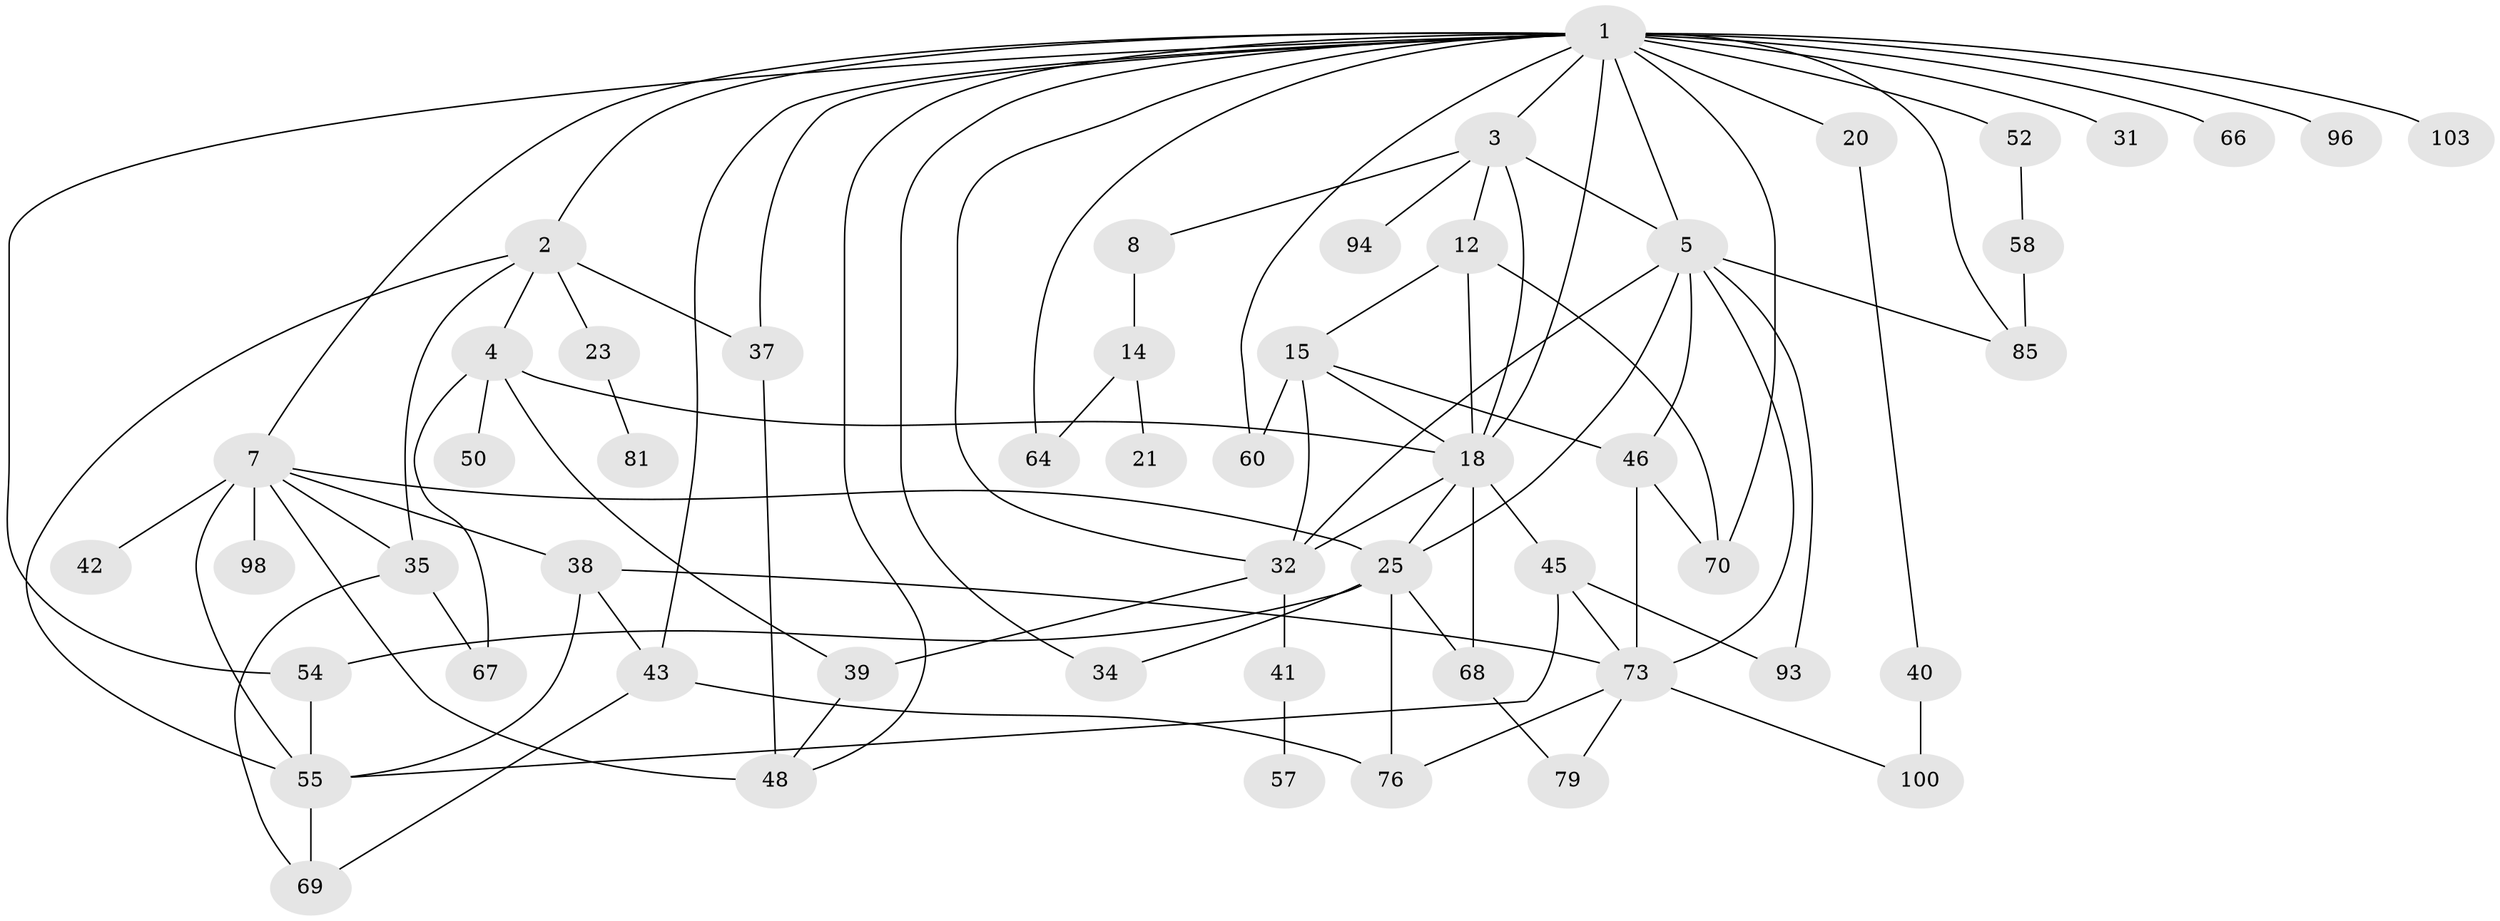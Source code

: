// original degree distribution, {7: 0.03773584905660377, 5: 0.08490566037735849, 6: 0.03773584905660377, 4: 0.10377358490566038, 2: 0.25471698113207547, 3: 0.3018867924528302, 1: 0.1792452830188679}
// Generated by graph-tools (version 1.1) at 2025/13/03/09/25 04:13:39]
// undirected, 53 vertices, 94 edges
graph export_dot {
graph [start="1"]
  node [color=gray90,style=filled];
  1 [super="+9"];
  2 [super="+19"];
  3;
  4 [super="+30+97"];
  5 [super="+22+13+6"];
  7 [super="+29+17"];
  8;
  12;
  14;
  15 [super="+16+44"];
  18 [super="+33"];
  20 [super="+95"];
  21;
  23 [super="+47"];
  25 [super="+92+51"];
  31;
  32 [super="+71+65+84"];
  34 [super="+91"];
  35 [super="+62"];
  37 [super="+99"];
  38 [super="+59"];
  39 [super="+87"];
  40;
  41;
  42;
  43 [super="+53"];
  45 [super="+49"];
  46 [super="+61"];
  48 [super="+106+63"];
  50;
  52;
  54;
  55 [super="+72"];
  57 [super="+102"];
  58;
  60;
  64 [super="+77"];
  66;
  67;
  68;
  69;
  70 [super="+82+90"];
  73 [super="+104+74"];
  76;
  79;
  81;
  85;
  93;
  94;
  96;
  98;
  100 [super="+105"];
  103;
  1 -- 2;
  1 -- 3;
  1 -- 7;
  1 -- 37;
  1 -- 85;
  1 -- 64;
  1 -- 66;
  1 -- 5 [weight=3];
  1 -- 70;
  1 -- 18;
  1 -- 20;
  1 -- 31;
  1 -- 96;
  1 -- 32;
  1 -- 34;
  1 -- 103;
  1 -- 43;
  1 -- 48;
  1 -- 52;
  1 -- 54;
  1 -- 60;
  2 -- 4;
  2 -- 23;
  2 -- 35;
  2 -- 37;
  2 -- 55;
  3 -- 5;
  3 -- 8;
  3 -- 12;
  3 -- 94;
  3 -- 18;
  4 -- 18;
  4 -- 67;
  4 -- 50;
  4 -- 39;
  5 -- 32 [weight=2];
  5 -- 46;
  5 -- 25;
  5 -- 85;
  5 -- 73;
  5 -- 93;
  7 -- 25;
  7 -- 98;
  7 -- 35;
  7 -- 38;
  7 -- 55;
  7 -- 48;
  7 -- 42;
  8 -- 14;
  12 -- 15;
  12 -- 70;
  12 -- 18;
  14 -- 21;
  14 -- 64;
  15 -- 60;
  15 -- 46;
  15 -- 32;
  15 -- 18;
  18 -- 45;
  18 -- 25 [weight=2];
  18 -- 32;
  18 -- 68;
  20 -- 40;
  23 -- 81;
  25 -- 76;
  25 -- 68;
  25 -- 34;
  25 -- 54;
  32 -- 41;
  32 -- 39;
  35 -- 67;
  35 -- 69;
  37 -- 48 [weight=2];
  38 -- 43;
  38 -- 73;
  38 -- 55;
  39 -- 48;
  40 -- 100 [weight=2];
  41 -- 57;
  43 -- 76;
  43 -- 69;
  45 -- 93;
  45 -- 55;
  45 -- 73;
  46 -- 73 [weight=2];
  46 -- 70;
  52 -- 58;
  54 -- 55;
  55 -- 69;
  58 -- 85;
  68 -- 79;
  73 -- 76;
  73 -- 100;
  73 -- 79;
}

